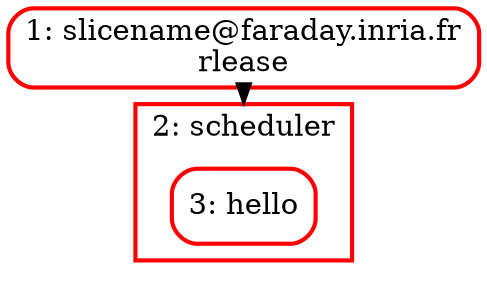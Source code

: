 digraph asynciojobs{
compound=true;
graph [];
1 [style="rounded",label="1: slicename@faraday.inria.fr
rlease",shape="box",color="red",penwidth="2"]
subgraph cluster_2{
compound=true;
graph [style="",label="2: scheduler",shape="box",color="red",penwidth="2"];
3 [style="rounded",label="3: hello",shape="box",color="red",penwidth="2"]
}
1 -> 3 [lhead=cluster_2];
}
